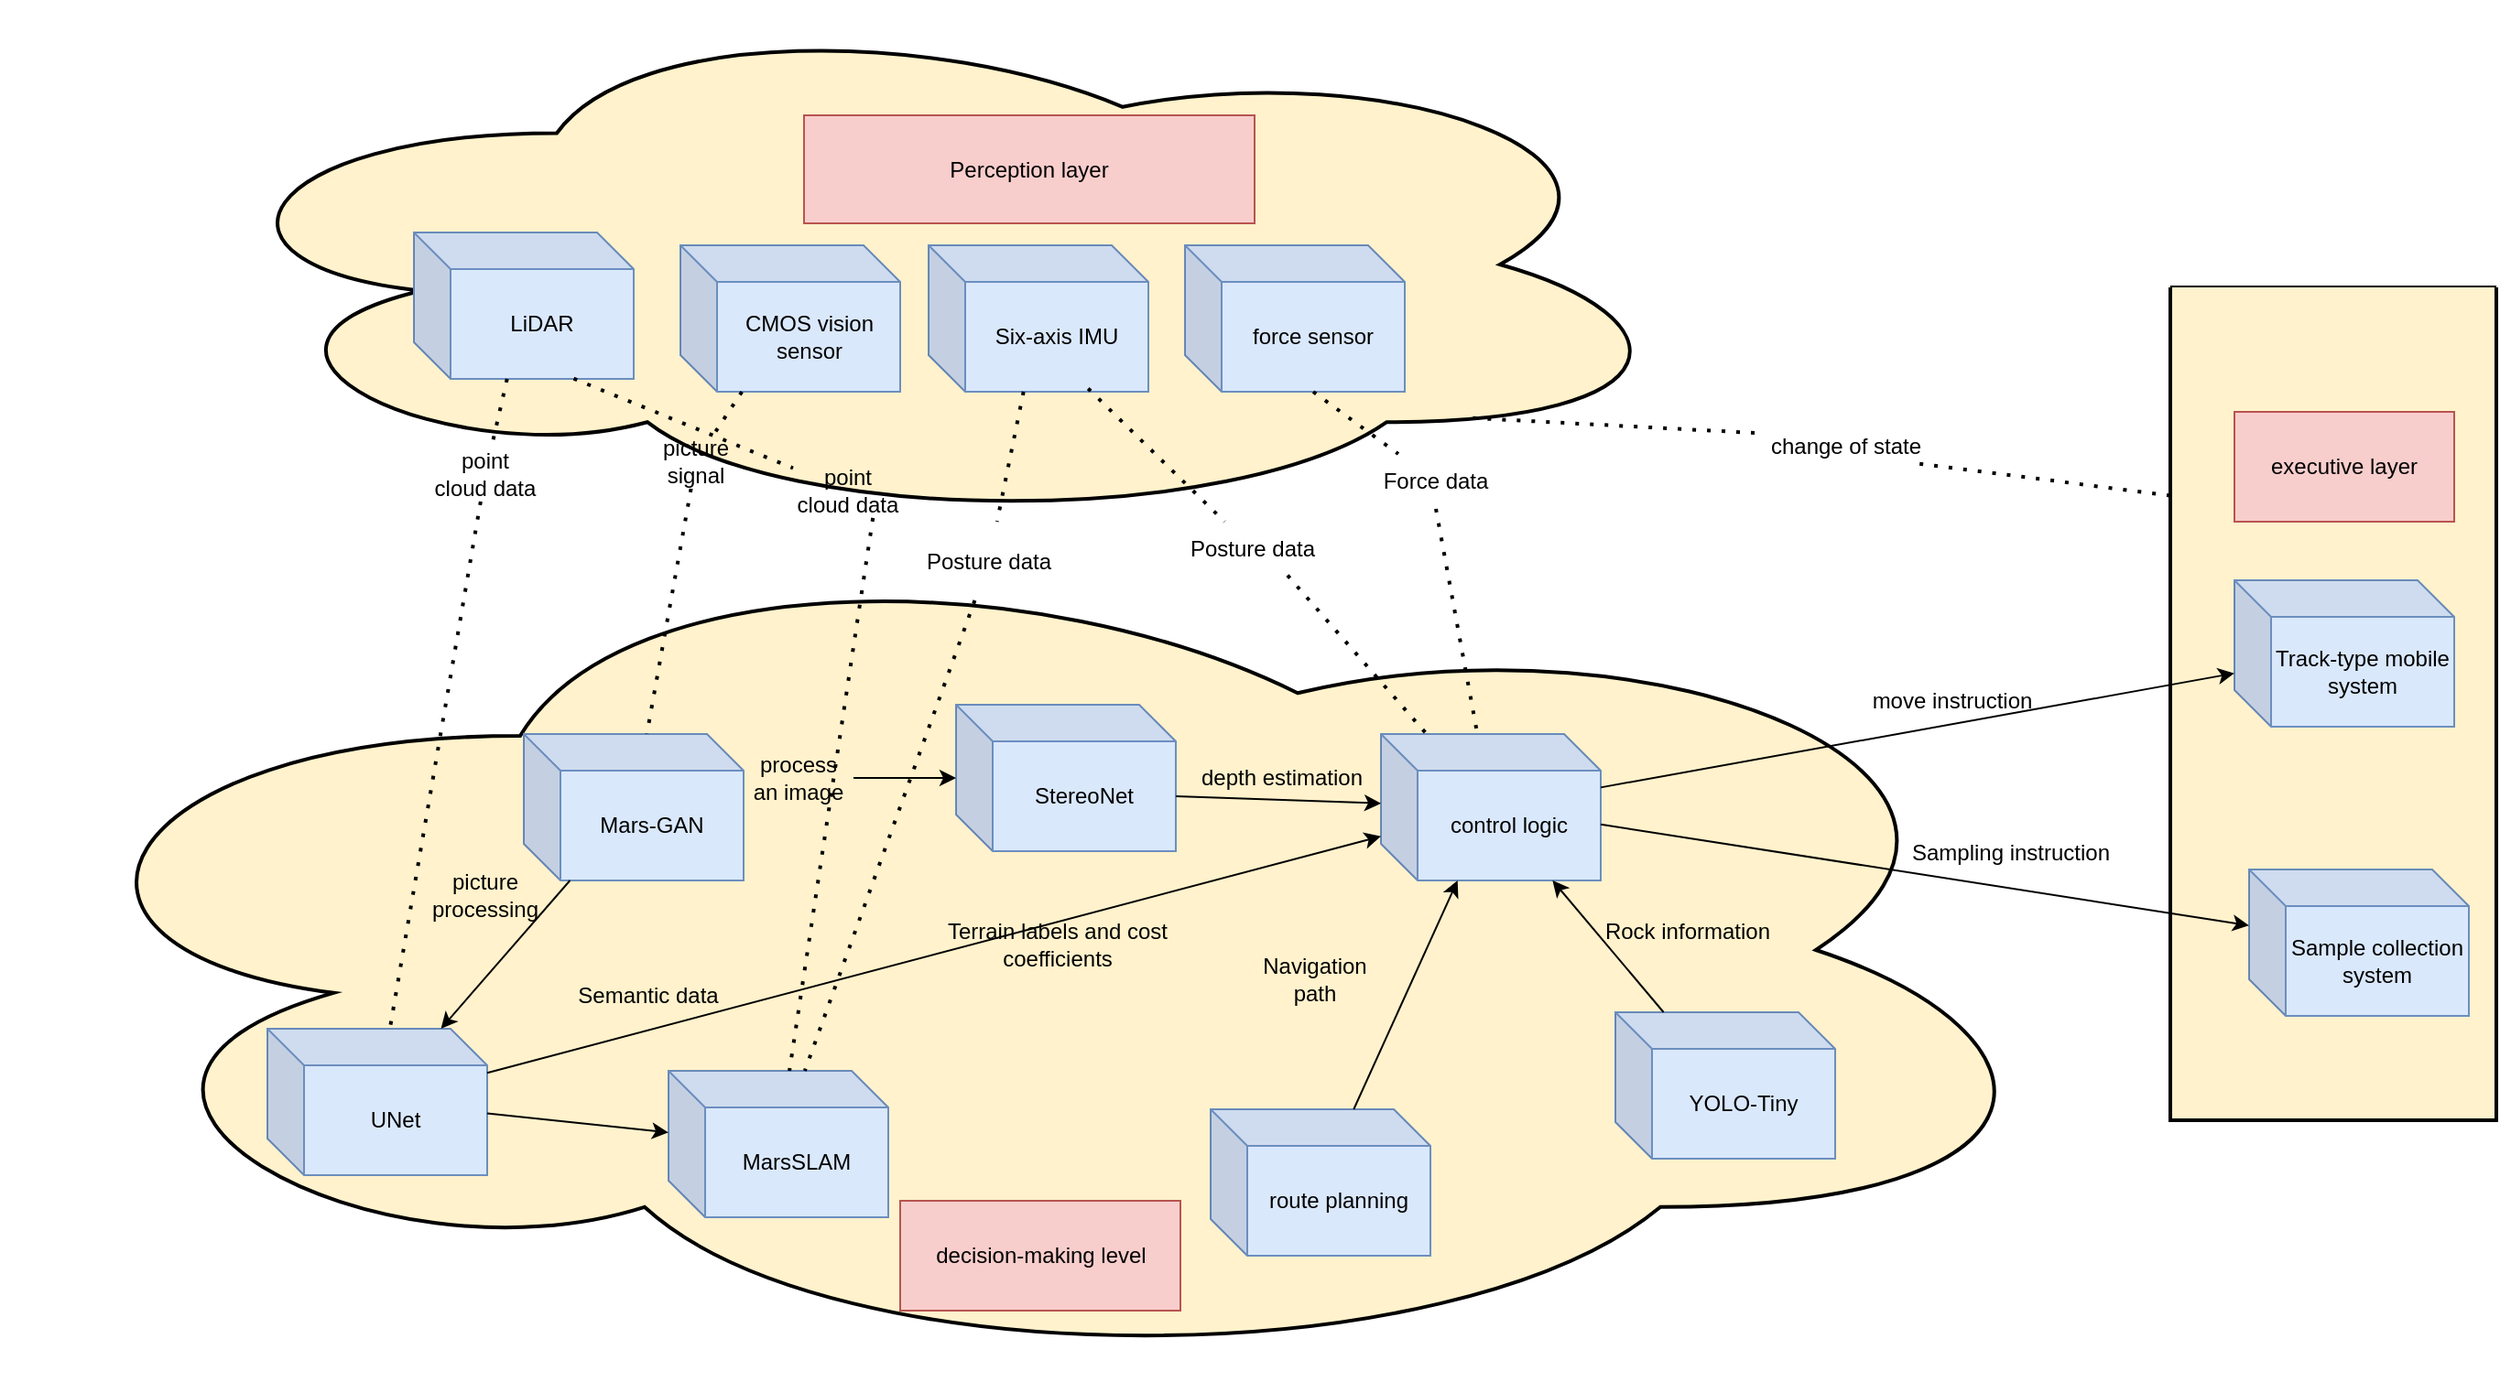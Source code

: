 <mxfile version="27.1.0">
  <diagram name="第 1 页" id="gPpQxAw6nJQAJPEfDbaR">
    <mxGraphModel dx="1703" dy="1103" grid="0" gridSize="10" guides="1" tooltips="1" connect="1" arrows="1" fold="1" page="0" pageScale="1" pageWidth="827" pageHeight="1169" math="0" shadow="0">
      <root>
        <mxCell id="0" />
        <mxCell id="1" parent="0" />
        <mxCell id="TOpRWN1y_hHLXd4rcO4I-1" value="" style="ellipse;shape=cloud;whiteSpace=wrap;html=1;fillColor=#fff2cc;strokeColor=#000000;strokeWidth=2;" vertex="1" parent="1">
          <mxGeometry x="-245" y="104" width="1132" height="468" as="geometry" />
        </mxCell>
        <mxCell id="TOpRWN1y_hHLXd4rcO4I-2" value="" style="ellipse;shape=cloud;whiteSpace=wrap;html=1;fillColor=#fff2cc;strokeColor=#000000;strokeWidth=2;" vertex="1" parent="1">
          <mxGeometry x="-148" y="-180" width="824" height="287" as="geometry" />
        </mxCell>
        <mxCell id="TOpRWN1y_hHLXd4rcO4I-4" value="Perception layer" style="rounded=0;whiteSpace=wrap;html=1;fillColor=#f8cecc;strokeColor=#b85450;" vertex="1" parent="1">
          <mxGeometry x="193" y="-118" width="246" height="59" as="geometry" />
        </mxCell>
        <mxCell id="TOpRWN1y_hHLXd4rcO4I-6" value="force sensor" style="shape=cube;whiteSpace=wrap;html=1;boundedLbl=1;backgroundOutline=1;darkOpacity=0.05;darkOpacity2=0.1;fillColor=#dae8fc;strokeColor=#6c8ebf;" vertex="1" parent="1">
          <mxGeometry x="401" y="-47" width="120" height="80" as="geometry" />
        </mxCell>
        <mxCell id="TOpRWN1y_hHLXd4rcO4I-7" value="Six-axis IMU" style="shape=cube;whiteSpace=wrap;html=1;boundedLbl=1;backgroundOutline=1;darkOpacity=0.05;darkOpacity2=0.1;fillColor=#dae8fc;strokeColor=#6c8ebf;" vertex="1" parent="1">
          <mxGeometry x="261" y="-47" width="120" height="80" as="geometry" />
        </mxCell>
        <mxCell id="TOpRWN1y_hHLXd4rcO4I-8" value="LiDAR" style="shape=cube;whiteSpace=wrap;html=1;boundedLbl=1;backgroundOutline=1;darkOpacity=0.05;darkOpacity2=0.1;fillColor=#dae8fc;strokeColor=#6c8ebf;" vertex="1" parent="1">
          <mxGeometry x="-20" y="-54" width="120" height="80" as="geometry" />
        </mxCell>
        <mxCell id="TOpRWN1y_hHLXd4rcO4I-10" value="decision-making level" style="rounded=0;whiteSpace=wrap;html=1;fillColor=#f8cecc;strokeColor=#b85450;" vertex="1" parent="1">
          <mxGeometry x="245.5" y="475" width="153" height="60" as="geometry" />
        </mxCell>
        <mxCell id="TOpRWN1y_hHLXd4rcO4I-11" value="route planning" style="shape=cube;whiteSpace=wrap;html=1;boundedLbl=1;backgroundOutline=1;darkOpacity=0.05;darkOpacity2=0.1;fillColor=#dae8fc;strokeColor=#6c8ebf;" vertex="1" parent="1">
          <mxGeometry x="415" y="425" width="120" height="80" as="geometry" />
        </mxCell>
        <mxCell id="TOpRWN1y_hHLXd4rcO4I-12" value="StereoNet" style="shape=cube;whiteSpace=wrap;html=1;boundedLbl=1;backgroundOutline=1;darkOpacity=0.05;darkOpacity2=0.1;fillColor=#dae8fc;strokeColor=#6c8ebf;" vertex="1" parent="1">
          <mxGeometry x="276" y="204" width="120" height="80" as="geometry" />
        </mxCell>
        <mxCell id="TOpRWN1y_hHLXd4rcO4I-13" value="YOLO-Tiny" style="shape=cube;whiteSpace=wrap;html=1;boundedLbl=1;backgroundOutline=1;darkOpacity=0.05;darkOpacity2=0.1;fillColor=#dae8fc;strokeColor=#6c8ebf;" vertex="1" parent="1">
          <mxGeometry x="636" y="372" width="120" height="80" as="geometry" />
        </mxCell>
        <mxCell id="TOpRWN1y_hHLXd4rcO4I-14" value="MarsSLAM" style="shape=cube;whiteSpace=wrap;html=1;boundedLbl=1;backgroundOutline=1;darkOpacity=0.05;darkOpacity2=0.1;fillColor=#dae8fc;strokeColor=#6c8ebf;" vertex="1" parent="1">
          <mxGeometry x="119" y="404" width="120" height="80" as="geometry" />
        </mxCell>
        <mxCell id="TOpRWN1y_hHLXd4rcO4I-15" value="Mars-GAN" style="shape=cube;whiteSpace=wrap;html=1;boundedLbl=1;backgroundOutline=1;darkOpacity=0.05;darkOpacity2=0.1;fillColor=#dae8fc;strokeColor=#6c8ebf;" vertex="1" parent="1">
          <mxGeometry x="40" y="220" width="120" height="80" as="geometry" />
        </mxCell>
        <mxCell id="TOpRWN1y_hHLXd4rcO4I-16" value="control logic" style="shape=cube;whiteSpace=wrap;html=1;boundedLbl=1;backgroundOutline=1;darkOpacity=0.05;darkOpacity2=0.1;fillColor=#dae8fc;strokeColor=#6c8ebf;" vertex="1" parent="1">
          <mxGeometry x="508" y="220" width="120" height="80" as="geometry" />
        </mxCell>
        <mxCell id="TOpRWN1y_hHLXd4rcO4I-17" value="UNet" style="shape=cube;whiteSpace=wrap;html=1;boundedLbl=1;backgroundOutline=1;darkOpacity=0.05;darkOpacity2=0.1;fillColor=#dae8fc;strokeColor=#6c8ebf;" vertex="1" parent="1">
          <mxGeometry x="-100" y="381" width="120" height="80" as="geometry" />
        </mxCell>
        <mxCell id="TOpRWN1y_hHLXd4rcO4I-18" value="" style="swimlane;startSize=0;shadow=0;swimlaneFillColor=#FFF2CC;fillColor=#fff2cc;strokeColor=#000000;strokeWidth=2;" vertex="1" parent="1">
          <mxGeometry x="939" y="-24" width="178" height="455" as="geometry" />
        </mxCell>
        <mxCell id="TOpRWN1y_hHLXd4rcO4I-19" value="executive layer" style="rounded=0;whiteSpace=wrap;html=1;fillColor=#f8cecc;strokeColor=#b85450;" vertex="1" parent="TOpRWN1y_hHLXd4rcO4I-18">
          <mxGeometry x="35" y="68" width="120" height="60" as="geometry" />
        </mxCell>
        <mxCell id="TOpRWN1y_hHLXd4rcO4I-22" value="Track-type mobile system" style="shape=cube;whiteSpace=wrap;html=1;boundedLbl=1;backgroundOutline=1;darkOpacity=0.05;darkOpacity2=0.1;fillColor=#dae8fc;strokeColor=#6c8ebf;" vertex="1" parent="TOpRWN1y_hHLXd4rcO4I-18">
          <mxGeometry x="35" y="160" width="120" height="80" as="geometry" />
        </mxCell>
        <mxCell id="TOpRWN1y_hHLXd4rcO4I-21" value="Sample collection system" style="shape=cube;whiteSpace=wrap;html=1;boundedLbl=1;backgroundOutline=1;darkOpacity=0.05;darkOpacity2=0.1;fillColor=#dae8fc;strokeColor=#6c8ebf;" vertex="1" parent="TOpRWN1y_hHLXd4rcO4I-18">
          <mxGeometry x="43" y="318" width="120" height="80" as="geometry" />
        </mxCell>
        <mxCell id="TOpRWN1y_hHLXd4rcO4I-24" value="CMOS vision sensor" style="shape=cube;whiteSpace=wrap;html=1;boundedLbl=1;backgroundOutline=1;darkOpacity=0.05;darkOpacity2=0.1;fillColor=#dae8fc;strokeColor=#6c8ebf;" vertex="1" parent="1">
          <mxGeometry x="125.5" y="-47" width="120" height="80" as="geometry" />
        </mxCell>
        <mxCell id="TOpRWN1y_hHLXd4rcO4I-29" value="" style="endArrow=none;dashed=1;html=1;dashPattern=1 3;strokeWidth=2;rounded=0;" edge="1" parent="1" source="TOpRWN1y_hHLXd4rcO4I-31" target="TOpRWN1y_hHLXd4rcO4I-15">
          <mxGeometry width="50" height="50" relative="1" as="geometry">
            <mxPoint x="595" y="106" as="sourcePoint" />
            <mxPoint x="645" y="56" as="targetPoint" />
          </mxGeometry>
        </mxCell>
        <mxCell id="TOpRWN1y_hHLXd4rcO4I-30" value="" style="endArrow=classic;html=1;rounded=0;" edge="1" parent="1" source="TOpRWN1y_hHLXd4rcO4I-15" target="TOpRWN1y_hHLXd4rcO4I-17">
          <mxGeometry width="50" height="50" relative="1" as="geometry">
            <mxPoint x="595" y="106" as="sourcePoint" />
            <mxPoint x="645" y="56" as="targetPoint" />
          </mxGeometry>
        </mxCell>
        <mxCell id="TOpRWN1y_hHLXd4rcO4I-32" value="picture processing" style="text;html=1;align=center;verticalAlign=middle;whiteSpace=wrap;rounded=0;" vertex="1" parent="1">
          <mxGeometry x="-11" y="293" width="60" height="30" as="geometry" />
        </mxCell>
        <mxCell id="TOpRWN1y_hHLXd4rcO4I-33" value="" style="endArrow=none;dashed=1;html=1;dashPattern=1 3;strokeWidth=2;rounded=0;" edge="1" parent="1" source="TOpRWN1y_hHLXd4rcO4I-34" target="TOpRWN1y_hHLXd4rcO4I-17">
          <mxGeometry width="50" height="50" relative="1" as="geometry">
            <mxPoint x="595" y="106" as="sourcePoint" />
            <mxPoint x="645" y="56" as="targetPoint" />
          </mxGeometry>
        </mxCell>
        <mxCell id="TOpRWN1y_hHLXd4rcO4I-35" value="" style="endArrow=classic;html=1;rounded=0;" edge="1" parent="1" source="TOpRWN1y_hHLXd4rcO4I-17" target="TOpRWN1y_hHLXd4rcO4I-14">
          <mxGeometry width="50" height="50" relative="1" as="geometry">
            <mxPoint x="595" y="106" as="sourcePoint" />
            <mxPoint x="645" y="56" as="targetPoint" />
          </mxGeometry>
        </mxCell>
        <mxCell id="TOpRWN1y_hHLXd4rcO4I-36" value="Semantic data" style="text;html=1;align=center;verticalAlign=middle;whiteSpace=wrap;rounded=0;" vertex="1" parent="1">
          <mxGeometry x="68" y="348" width="80" height="30" as="geometry" />
        </mxCell>
        <mxCell id="TOpRWN1y_hHLXd4rcO4I-37" value="" style="endArrow=none;dashed=1;html=1;dashPattern=1 3;strokeWidth=2;rounded=0;" edge="1" parent="1" source="TOpRWN1y_hHLXd4rcO4I-39" target="TOpRWN1y_hHLXd4rcO4I-14">
          <mxGeometry width="50" height="50" relative="1" as="geometry">
            <mxPoint x="595" y="106" as="sourcePoint" />
            <mxPoint x="645" y="56" as="targetPoint" />
          </mxGeometry>
        </mxCell>
        <mxCell id="TOpRWN1y_hHLXd4rcO4I-40" value="" style="endArrow=classic;html=1;rounded=0;" edge="1" parent="1" source="TOpRWN1y_hHLXd4rcO4I-41" target="TOpRWN1y_hHLXd4rcO4I-12">
          <mxGeometry width="50" height="50" relative="1" as="geometry">
            <mxPoint x="595" y="106" as="sourcePoint" />
            <mxPoint x="645" y="56" as="targetPoint" />
          </mxGeometry>
        </mxCell>
        <mxCell id="TOpRWN1y_hHLXd4rcO4I-46" value="" style="endArrow=none;dashed=1;html=1;dashPattern=1 3;strokeWidth=2;rounded=0;exitX=0.5;exitY=1;exitDx=0;exitDy=0;" edge="1" parent="1" source="TOpRWN1y_hHLXd4rcO4I-47" target="TOpRWN1y_hHLXd4rcO4I-16">
          <mxGeometry width="50" height="50" relative="1" as="geometry">
            <mxPoint x="572" y="156" as="sourcePoint" />
            <mxPoint x="645" y="56" as="targetPoint" />
          </mxGeometry>
        </mxCell>
        <mxCell id="TOpRWN1y_hHLXd4rcO4I-48" value="" style="endArrow=classic;html=1;rounded=0;" edge="1" parent="1" source="TOpRWN1y_hHLXd4rcO4I-13" target="TOpRWN1y_hHLXd4rcO4I-16">
          <mxGeometry width="50" height="50" relative="1" as="geometry">
            <mxPoint x="597" y="292" as="sourcePoint" />
            <mxPoint x="647" y="242" as="targetPoint" />
          </mxGeometry>
        </mxCell>
        <mxCell id="TOpRWN1y_hHLXd4rcO4I-49" value="Rock information" style="text;html=1;align=center;verticalAlign=middle;whiteSpace=wrap;rounded=0;" vertex="1" parent="1">
          <mxGeometry x="617" y="313" width="117" height="30" as="geometry" />
        </mxCell>
        <mxCell id="TOpRWN1y_hHLXd4rcO4I-50" value="" style="endArrow=classic;html=1;rounded=0;exitX=0;exitY=0;exitDx=120.0;exitDy=50;exitPerimeter=0;" edge="1" parent="1" source="TOpRWN1y_hHLXd4rcO4I-12" target="TOpRWN1y_hHLXd4rcO4I-16">
          <mxGeometry width="50" height="50" relative="1" as="geometry">
            <mxPoint x="597" y="292" as="sourcePoint" />
            <mxPoint x="538" y="268" as="targetPoint" />
          </mxGeometry>
        </mxCell>
        <mxCell id="TOpRWN1y_hHLXd4rcO4I-51" value="depth estimation" style="text;html=1;align=center;verticalAlign=middle;whiteSpace=wrap;rounded=0;" vertex="1" parent="1">
          <mxGeometry x="406" y="229" width="96" height="30" as="geometry" />
        </mxCell>
        <mxCell id="TOpRWN1y_hHLXd4rcO4I-52" value="" style="endArrow=classic;html=1;rounded=0;" edge="1" parent="1" source="TOpRWN1y_hHLXd4rcO4I-11" target="TOpRWN1y_hHLXd4rcO4I-16">
          <mxGeometry width="50" height="50" relative="1" as="geometry">
            <mxPoint x="597" y="292" as="sourcePoint" />
            <mxPoint x="647" y="242" as="targetPoint" />
          </mxGeometry>
        </mxCell>
        <mxCell id="TOpRWN1y_hHLXd4rcO4I-53" value="Navigation path" style="text;html=1;align=center;verticalAlign=middle;whiteSpace=wrap;rounded=0;" vertex="1" parent="1">
          <mxGeometry x="442" y="339" width="60" height="30" as="geometry" />
        </mxCell>
        <mxCell id="TOpRWN1y_hHLXd4rcO4I-54" value="" style="endArrow=classic;html=1;rounded=0;" edge="1" parent="1" source="TOpRWN1y_hHLXd4rcO4I-17" target="TOpRWN1y_hHLXd4rcO4I-16">
          <mxGeometry width="50" height="50" relative="1" as="geometry">
            <mxPoint x="597" y="292" as="sourcePoint" />
            <mxPoint x="647" y="242" as="targetPoint" />
          </mxGeometry>
        </mxCell>
        <mxCell id="TOpRWN1y_hHLXd4rcO4I-55" value="Terrain labels and cost coefficients" style="text;html=1;align=center;verticalAlign=middle;whiteSpace=wrap;rounded=0;" vertex="1" parent="1">
          <mxGeometry x="269.5" y="320" width="123" height="30" as="geometry" />
        </mxCell>
        <mxCell id="TOpRWN1y_hHLXd4rcO4I-56" value="" style="endArrow=classic;html=1;rounded=0;" edge="1" parent="1" source="TOpRWN1y_hHLXd4rcO4I-16" target="TOpRWN1y_hHLXd4rcO4I-22">
          <mxGeometry width="50" height="50" relative="1" as="geometry">
            <mxPoint x="597" y="292" as="sourcePoint" />
            <mxPoint x="647" y="242" as="targetPoint" />
          </mxGeometry>
        </mxCell>
        <mxCell id="TOpRWN1y_hHLXd4rcO4I-57" value="move instruction" style="text;html=1;align=center;verticalAlign=middle;whiteSpace=wrap;rounded=0;" vertex="1" parent="1">
          <mxGeometry x="775" y="187" width="90" height="30" as="geometry" />
        </mxCell>
        <mxCell id="TOpRWN1y_hHLXd4rcO4I-58" value="" style="endArrow=classic;html=1;rounded=0;" edge="1" parent="1" source="TOpRWN1y_hHLXd4rcO4I-16" target="TOpRWN1y_hHLXd4rcO4I-21">
          <mxGeometry width="50" height="50" relative="1" as="geometry">
            <mxPoint x="597" y="292" as="sourcePoint" />
            <mxPoint x="647" y="242" as="targetPoint" />
          </mxGeometry>
        </mxCell>
        <mxCell id="TOpRWN1y_hHLXd4rcO4I-59" value="Sampling instruction" style="text;html=1;align=center;verticalAlign=middle;whiteSpace=wrap;rounded=0;" vertex="1" parent="1">
          <mxGeometry x="781" y="265" width="142" height="39" as="geometry" />
        </mxCell>
        <mxCell id="TOpRWN1y_hHLXd4rcO4I-60" value="" style="endArrow=none;dashed=1;html=1;dashPattern=1 3;strokeWidth=2;rounded=0;exitX=0;exitY=0.25;exitDx=0;exitDy=0;entryX=0.855;entryY=0.792;entryDx=0;entryDy=0;entryPerimeter=0;" edge="1" parent="1" source="TOpRWN1y_hHLXd4rcO4I-61" target="TOpRWN1y_hHLXd4rcO4I-2">
          <mxGeometry width="50" height="50" relative="1" as="geometry">
            <mxPoint x="597" y="292" as="sourcePoint" />
            <mxPoint x="647" y="242" as="targetPoint" />
          </mxGeometry>
        </mxCell>
        <mxCell id="TOpRWN1y_hHLXd4rcO4I-62" value="" style="endArrow=none;dashed=1;html=1;dashPattern=1 3;strokeWidth=2;rounded=0;exitX=0.726;exitY=0.978;exitDx=0;exitDy=0;exitPerimeter=0;" edge="1" parent="1" source="TOpRWN1y_hHLXd4rcO4I-63" target="TOpRWN1y_hHLXd4rcO4I-16">
          <mxGeometry width="50" height="50" relative="1" as="geometry">
            <mxPoint x="597" y="110" as="sourcePoint" />
            <mxPoint x="647" y="60" as="targetPoint" />
          </mxGeometry>
        </mxCell>
        <mxCell id="TOpRWN1y_hHLXd4rcO4I-64" value="" style="endArrow=none;dashed=1;html=1;dashPattern=1 3;strokeWidth=2;rounded=0;exitX=0.727;exitY=0.998;exitDx=0;exitDy=0;exitPerimeter=0;" edge="1" parent="1" source="TOpRWN1y_hHLXd4rcO4I-65" target="TOpRWN1y_hHLXd4rcO4I-14">
          <mxGeometry width="50" height="50" relative="1" as="geometry">
            <mxPoint x="597" y="110" as="sourcePoint" />
            <mxPoint x="647" y="60" as="targetPoint" />
          </mxGeometry>
        </mxCell>
        <mxCell id="TOpRWN1y_hHLXd4rcO4I-66" value="" style="endArrow=none;dashed=1;html=1;dashPattern=1 3;strokeWidth=2;rounded=0;exitX=0.727;exitY=0.998;exitDx=0;exitDy=0;exitPerimeter=0;" edge="1" parent="1" source="TOpRWN1y_hHLXd4rcO4I-8" target="TOpRWN1y_hHLXd4rcO4I-65">
          <mxGeometry width="50" height="50" relative="1" as="geometry">
            <mxPoint x="115" y="-132" as="sourcePoint" />
            <mxPoint x="175" y="404" as="targetPoint" />
          </mxGeometry>
        </mxCell>
        <mxCell id="TOpRWN1y_hHLXd4rcO4I-65" value="point cloud data" style="text;html=1;align=center;verticalAlign=middle;whiteSpace=wrap;rounded=0;" vertex="1" parent="1">
          <mxGeometry x="187" y="72" width="60" height="30" as="geometry" />
        </mxCell>
        <mxCell id="TOpRWN1y_hHLXd4rcO4I-67" value="" style="endArrow=none;dashed=1;html=1;dashPattern=1 3;strokeWidth=2;rounded=0;" edge="1" parent="1" source="TOpRWN1y_hHLXd4rcO4I-7" target="TOpRWN1y_hHLXd4rcO4I-39">
          <mxGeometry width="50" height="50" relative="1" as="geometry">
            <mxPoint x="318" y="31" as="sourcePoint" />
            <mxPoint x="192" y="404" as="targetPoint" />
          </mxGeometry>
        </mxCell>
        <mxCell id="TOpRWN1y_hHLXd4rcO4I-39" value="Posture data" style="text;html=1;align=center;verticalAlign=middle;whiteSpace=wrap;rounded=0;" vertex="1" parent="1">
          <mxGeometry x="253" y="104" width="82" height="43" as="geometry" />
        </mxCell>
        <mxCell id="TOpRWN1y_hHLXd4rcO4I-68" value="" style="endArrow=none;dashed=1;html=1;dashPattern=1 3;strokeWidth=2;rounded=0;exitX=0.726;exitY=0.978;exitDx=0;exitDy=0;exitPerimeter=0;" edge="1" parent="1" source="TOpRWN1y_hHLXd4rcO4I-7" target="TOpRWN1y_hHLXd4rcO4I-63">
          <mxGeometry width="50" height="50" relative="1" as="geometry">
            <mxPoint x="358" y="29" as="sourcePoint" />
            <mxPoint x="507" y="220" as="targetPoint" />
          </mxGeometry>
        </mxCell>
        <mxCell id="TOpRWN1y_hHLXd4rcO4I-63" value="Posture data" style="text;html=1;align=center;verticalAlign=middle;whiteSpace=wrap;rounded=0;" vertex="1" parent="1">
          <mxGeometry x="396" y="104" width="84" height="30" as="geometry" />
        </mxCell>
        <mxCell id="TOpRWN1y_hHLXd4rcO4I-69" value="" style="endArrow=none;dashed=1;html=1;dashPattern=1 3;strokeWidth=2;rounded=0;exitX=0;exitY=0;exitDx=70;exitDy=80;exitPerimeter=0;" edge="1" parent="1" source="TOpRWN1y_hHLXd4rcO4I-6" target="TOpRWN1y_hHLXd4rcO4I-47">
          <mxGeometry width="50" height="50" relative="1" as="geometry">
            <mxPoint x="536" y="-100" as="sourcePoint" />
            <mxPoint x="538" y="220" as="targetPoint" />
          </mxGeometry>
        </mxCell>
        <mxCell id="TOpRWN1y_hHLXd4rcO4I-47" value="Force data" style="text;html=1;align=center;verticalAlign=middle;whiteSpace=wrap;rounded=0;" vertex="1" parent="1">
          <mxGeometry x="508" y="67" width="60" height="30" as="geometry" />
        </mxCell>
        <mxCell id="TOpRWN1y_hHLXd4rcO4I-70" value="" style="endArrow=none;dashed=1;html=1;dashPattern=1 3;strokeWidth=2;rounded=0;" edge="1" parent="1" source="TOpRWN1y_hHLXd4rcO4I-24" target="TOpRWN1y_hHLXd4rcO4I-31">
          <mxGeometry width="50" height="50" relative="1" as="geometry">
            <mxPoint x="287" y="-209" as="sourcePoint" />
            <mxPoint x="82" y="191" as="targetPoint" />
          </mxGeometry>
        </mxCell>
        <mxCell id="TOpRWN1y_hHLXd4rcO4I-31" value="picture signal" style="text;html=1;align=center;verticalAlign=middle;whiteSpace=wrap;rounded=0;" vertex="1" parent="1">
          <mxGeometry x="104" y="56" width="60" height="30" as="geometry" />
        </mxCell>
        <mxCell id="TOpRWN1y_hHLXd4rcO4I-71" value="" style="endArrow=none;dashed=1;html=1;dashPattern=1 3;strokeWidth=2;rounded=0;" edge="1" parent="1" source="TOpRWN1y_hHLXd4rcO4I-8" target="TOpRWN1y_hHLXd4rcO4I-34">
          <mxGeometry width="50" height="50" relative="1" as="geometry">
            <mxPoint x="77" y="-132" as="sourcePoint" />
            <mxPoint x="-60" y="359" as="targetPoint" />
          </mxGeometry>
        </mxCell>
        <mxCell id="TOpRWN1y_hHLXd4rcO4I-34" value="point cloud data" style="text;html=1;align=center;verticalAlign=middle;whiteSpace=wrap;rounded=0;" vertex="1" parent="1">
          <mxGeometry x="-11" y="63" width="60" height="30" as="geometry" />
        </mxCell>
        <mxCell id="TOpRWN1y_hHLXd4rcO4I-72" value="" style="endArrow=classic;html=1;rounded=0;" edge="1" parent="1" source="TOpRWN1y_hHLXd4rcO4I-15" target="TOpRWN1y_hHLXd4rcO4I-41">
          <mxGeometry width="50" height="50" relative="1" as="geometry">
            <mxPoint x="121" y="234" as="sourcePoint" />
            <mxPoint x="276" y="241" as="targetPoint" />
          </mxGeometry>
        </mxCell>
        <mxCell id="TOpRWN1y_hHLXd4rcO4I-41" value="process an image" style="text;html=1;align=center;verticalAlign=middle;whiteSpace=wrap;rounded=0;" vertex="1" parent="1">
          <mxGeometry x="160" y="229" width="60" height="30" as="geometry" />
        </mxCell>
        <mxCell id="TOpRWN1y_hHLXd4rcO4I-75" value="" style="endArrow=none;dashed=1;html=1;dashPattern=1 3;strokeWidth=2;rounded=0;exitX=0;exitY=0.25;exitDx=0;exitDy=0;entryX=0.855;entryY=0.792;entryDx=0;entryDy=0;entryPerimeter=0;" edge="1" parent="1" source="TOpRWN1y_hHLXd4rcO4I-18" target="TOpRWN1y_hHLXd4rcO4I-61">
          <mxGeometry width="50" height="50" relative="1" as="geometry">
            <mxPoint x="939" y="53" as="sourcePoint" />
            <mxPoint x="677" y="-32" as="targetPoint" />
          </mxGeometry>
        </mxCell>
        <mxCell id="TOpRWN1y_hHLXd4rcO4I-61" value="change of state" style="text;html=1;align=center;verticalAlign=middle;whiteSpace=wrap;rounded=0;" vertex="1" parent="1">
          <mxGeometry x="712" y="48" width="100" height="30" as="geometry" />
        </mxCell>
      </root>
    </mxGraphModel>
  </diagram>
</mxfile>
